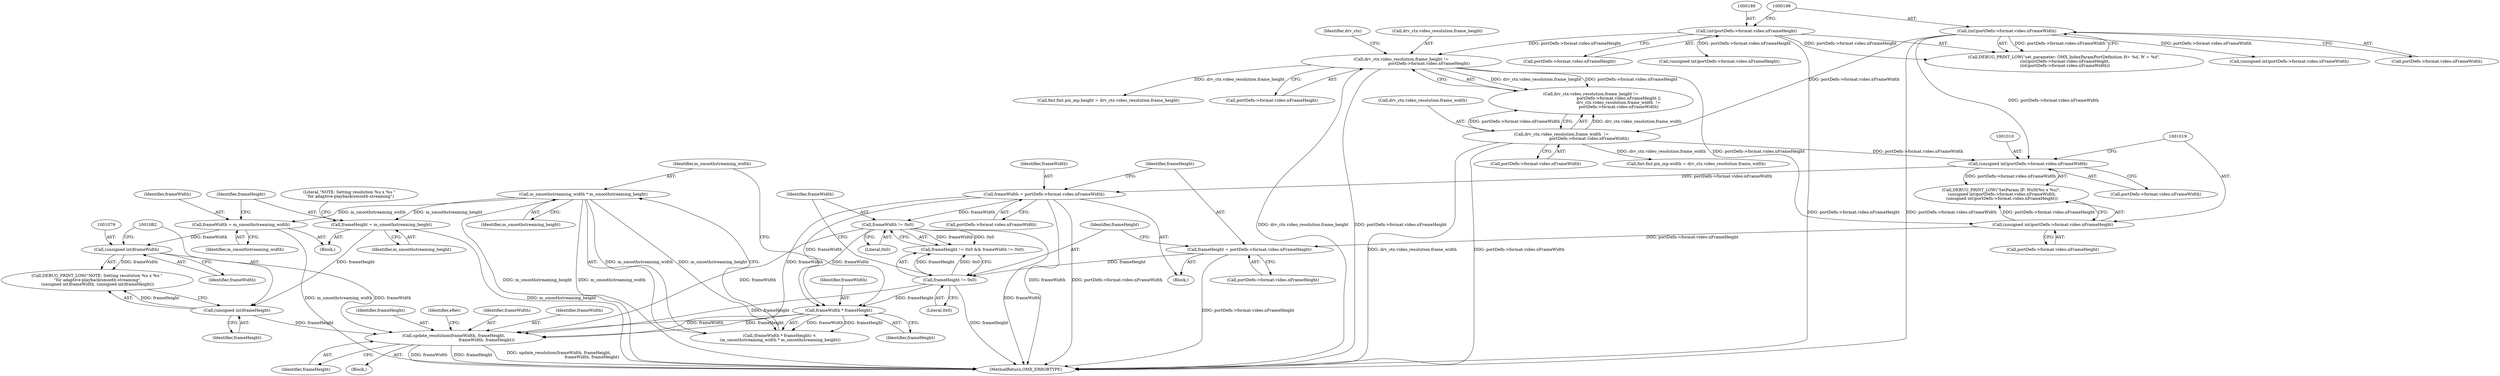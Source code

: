digraph "0_Android_560ccdb509a7b86186fac0fce1b25bd9a3e6a6e8_2@API" {
"1001084" [label="(Call,update_resolution(frameWidth, frameHeight,\n                                                   frameWidth, frameHeight))"];
"1001078" [label="(Call,(unsigned int)frameWidth)"];
"1001070" [label="(Call,frameWidth = m_smoothstreaming_width)"];
"1001066" [label="(Call,m_smoothstreaming_width * m_smoothstreaming_height)"];
"1001055" [label="(Call,frameWidth != 0x0)"];
"1001031" [label="(Call,frameWidth = portDefn->format.video.nFrameWidth)"];
"1001009" [label="(Call,(unsigned int)portDefn->format.video.nFrameWidth)"];
"1000993" [label="(Call,drv_ctx.video_resolution.frame_width  !=\n                                           portDefn->format.video.nFrameWidth)"];
"1000197" [label="(Call,(int)portDefn->format.video.nFrameWidth)"];
"1001063" [label="(Call,frameWidth * frameHeight)"];
"1001052" [label="(Call,frameHeight != 0x0)"];
"1001041" [label="(Call,frameHeight = portDefn->format.video.nFrameHeight)"];
"1001018" [label="(Call,(unsigned int)portDefn->format.video.nFrameHeight)"];
"1000980" [label="(Call,drv_ctx.video_resolution.frame_height !=\n                                           portDefn->format.video.nFrameHeight)"];
"1000188" [label="(Call,(int)portDefn->format.video.nFrameHeight)"];
"1001081" [label="(Call,(unsigned int)frameHeight)"];
"1001073" [label="(Call,frameHeight = m_smoothstreaming_height)"];
"1001072" [label="(Identifier,m_smoothstreaming_width)"];
"1000980" [label="(Call,drv_ctx.video_resolution.frame_height !=\n                                           portDefn->format.video.nFrameHeight)"];
"1001052" [label="(Call,frameHeight != 0x0)"];
"1001055" [label="(Call,frameWidth != 0x0)"];
"1000994" [label="(Call,drv_ctx.video_resolution.frame_width)"];
"1000186" [label="(Call,DEBUG_PRINT_LOW(\"set_parameter: OMX_IndexParamPortDefinition H= %d, W = %d\",\n (int)portDefn->format.video.nFrameHeight,\n (int)portDefn->format.video.nFrameWidth))"];
"1000234" [label="(Call,(unsigned int)portDefn->format.video.nFrameWidth)"];
"1000996" [label="(Identifier,drv_ctx)"];
"1000188" [label="(Call,(int)portDefn->format.video.nFrameHeight)"];
"1000993" [label="(Call,drv_ctx.video_resolution.frame_width  !=\n                                           portDefn->format.video.nFrameWidth)"];
"1001080" [label="(Identifier,frameWidth)"];
"1001057" [label="(Literal,0x0)"];
"1000981" [label="(Call,drv_ctx.video_resolution.frame_height)"];
"1001084" [label="(Call,update_resolution(frameWidth, frameHeight,\n                                                   frameWidth, frameHeight))"];
"1001086" [label="(Identifier,frameHeight)"];
"1001076" [label="(Call,DEBUG_PRINT_LOW(\"NOTE: Setting resolution %u x %u \"\n \"for adaptive-playback/smooth-streaming\",\n (unsigned int)frameWidth, (unsigned int)frameHeight))"];
"1001067" [label="(Identifier,m_smoothstreaming_width)"];
"1001054" [label="(Literal,0x0)"];
"1001106" [label="(Call,fmt.fmt.pix_mp.height = drv_ctx.video_resolution.frame_height)"];
"1001033" [label="(Call,portDefn->format.video.nFrameWidth)"];
"1001077" [label="(Literal,\"NOTE: Setting resolution %u x %u \"\n \"for adaptive-playback/smooth-streaming\")"];
"1001070" [label="(Call,frameWidth = m_smoothstreaming_width)"];
"1001074" [label="(Identifier,frameHeight)"];
"1001088" [label="(Identifier,frameHeight)"];
"1001065" [label="(Identifier,frameHeight)"];
"1001011" [label="(Call,portDefn->format.video.nFrameWidth)"];
"1001020" [label="(Call,portDefn->format.video.nFrameHeight)"];
"1001066" [label="(Call,m_smoothstreaming_width * m_smoothstreaming_height)"];
"1001009" [label="(Call,(unsigned int)portDefn->format.video.nFrameWidth)"];
"1000979" [label="(Call,drv_ctx.video_resolution.frame_height !=\n                                           portDefn->format.video.nFrameHeight ||\n                                           drv_ctx.video_resolution.frame_width  !=\n                                           portDefn->format.video.nFrameWidth)"];
"1001073" [label="(Call,frameHeight = m_smoothstreaming_height)"];
"1001032" [label="(Identifier,frameWidth)"];
"1001064" [label="(Identifier,frameWidth)"];
"1001053" [label="(Identifier,frameHeight)"];
"1001062" [label="(Call,(frameWidth * frameHeight) <\n (m_smoothstreaming_width * m_smoothstreaming_height))"];
"1001090" [label="(Identifier,eRet)"];
"1001068" [label="(Identifier,m_smoothstreaming_height)"];
"1000199" [label="(Call,portDefn->format.video.nFrameWidth)"];
"1001075" [label="(Identifier,m_smoothstreaming_height)"];
"1000243" [label="(Call,(unsigned int)portDefn->format.video.nFrameHeight)"];
"1003102" [label="(MethodReturn,OMX_ERRORTYPE)"];
"1001081" [label="(Call,(unsigned int)frameHeight)"];
"1001042" [label="(Identifier,frameHeight)"];
"1000197" [label="(Call,(int)portDefn->format.video.nFrameWidth)"];
"1001119" [label="(Call,fmt.fmt.pix_mp.width = drv_ctx.video_resolution.frame_width)"];
"1001078" [label="(Call,(unsigned int)frameWidth)"];
"1001069" [label="(Block,)"];
"1001043" [label="(Call,portDefn->format.video.nFrameHeight)"];
"1000190" [label="(Call,portDefn->format.video.nFrameHeight)"];
"1001018" [label="(Call,(unsigned int)portDefn->format.video.nFrameHeight)"];
"1001041" [label="(Call,frameHeight = portDefn->format.video.nFrameHeight)"];
"1001063" [label="(Call,frameWidth * frameHeight)"];
"1000999" [label="(Call,portDefn->format.video.nFrameWidth)"];
"1001031" [label="(Call,frameWidth = portDefn->format.video.nFrameWidth)"];
"1001083" [label="(Identifier,frameHeight)"];
"1001087" [label="(Identifier,frameWidth)"];
"1001051" [label="(Call,frameHeight != 0x0 && frameWidth != 0x0)"];
"1001007" [label="(Call,DEBUG_PRINT_LOW(\"SetParam IP: WxH(%u x %u)\",\n (unsigned int)portDefn->format.video.nFrameWidth,\n (unsigned int)portDefn->format.video.nFrameHeight))"];
"1001058" [label="(Block,)"];
"1001071" [label="(Identifier,frameWidth)"];
"1001006" [label="(Block,)"];
"1001056" [label="(Identifier,frameWidth)"];
"1000986" [label="(Call,portDefn->format.video.nFrameHeight)"];
"1001085" [label="(Identifier,frameWidth)"];
"1001084" -> "1001058"  [label="AST: "];
"1001084" -> "1001088"  [label="CFG: "];
"1001085" -> "1001084"  [label="AST: "];
"1001086" -> "1001084"  [label="AST: "];
"1001087" -> "1001084"  [label="AST: "];
"1001088" -> "1001084"  [label="AST: "];
"1001090" -> "1001084"  [label="CFG: "];
"1001084" -> "1003102"  [label="DDG: frameWidth"];
"1001084" -> "1003102"  [label="DDG: frameHeight"];
"1001084" -> "1003102"  [label="DDG: update_resolution(frameWidth, frameHeight,\n                                                   frameWidth, frameHeight)"];
"1001078" -> "1001084"  [label="DDG: frameWidth"];
"1001055" -> "1001084"  [label="DDG: frameWidth"];
"1001063" -> "1001084"  [label="DDG: frameWidth"];
"1001063" -> "1001084"  [label="DDG: frameHeight"];
"1001031" -> "1001084"  [label="DDG: frameWidth"];
"1001081" -> "1001084"  [label="DDG: frameHeight"];
"1001052" -> "1001084"  [label="DDG: frameHeight"];
"1001078" -> "1001076"  [label="AST: "];
"1001078" -> "1001080"  [label="CFG: "];
"1001079" -> "1001078"  [label="AST: "];
"1001080" -> "1001078"  [label="AST: "];
"1001082" -> "1001078"  [label="CFG: "];
"1001078" -> "1001076"  [label="DDG: frameWidth"];
"1001070" -> "1001078"  [label="DDG: frameWidth"];
"1001070" -> "1001069"  [label="AST: "];
"1001070" -> "1001072"  [label="CFG: "];
"1001071" -> "1001070"  [label="AST: "];
"1001072" -> "1001070"  [label="AST: "];
"1001074" -> "1001070"  [label="CFG: "];
"1001070" -> "1003102"  [label="DDG: m_smoothstreaming_width"];
"1001066" -> "1001070"  [label="DDG: m_smoothstreaming_width"];
"1001066" -> "1001062"  [label="AST: "];
"1001066" -> "1001068"  [label="CFG: "];
"1001067" -> "1001066"  [label="AST: "];
"1001068" -> "1001066"  [label="AST: "];
"1001062" -> "1001066"  [label="CFG: "];
"1001066" -> "1003102"  [label="DDG: m_smoothstreaming_height"];
"1001066" -> "1003102"  [label="DDG: m_smoothstreaming_width"];
"1001066" -> "1001062"  [label="DDG: m_smoothstreaming_width"];
"1001066" -> "1001062"  [label="DDG: m_smoothstreaming_height"];
"1001066" -> "1001073"  [label="DDG: m_smoothstreaming_height"];
"1001055" -> "1001051"  [label="AST: "];
"1001055" -> "1001057"  [label="CFG: "];
"1001056" -> "1001055"  [label="AST: "];
"1001057" -> "1001055"  [label="AST: "];
"1001051" -> "1001055"  [label="CFG: "];
"1001055" -> "1003102"  [label="DDG: frameWidth"];
"1001055" -> "1001051"  [label="DDG: frameWidth"];
"1001055" -> "1001051"  [label="DDG: 0x0"];
"1001031" -> "1001055"  [label="DDG: frameWidth"];
"1001055" -> "1001063"  [label="DDG: frameWidth"];
"1001031" -> "1001006"  [label="AST: "];
"1001031" -> "1001033"  [label="CFG: "];
"1001032" -> "1001031"  [label="AST: "];
"1001033" -> "1001031"  [label="AST: "];
"1001042" -> "1001031"  [label="CFG: "];
"1001031" -> "1003102"  [label="DDG: portDefn->format.video.nFrameWidth"];
"1001031" -> "1003102"  [label="DDG: frameWidth"];
"1001009" -> "1001031"  [label="DDG: portDefn->format.video.nFrameWidth"];
"1001031" -> "1001063"  [label="DDG: frameWidth"];
"1001009" -> "1001007"  [label="AST: "];
"1001009" -> "1001011"  [label="CFG: "];
"1001010" -> "1001009"  [label="AST: "];
"1001011" -> "1001009"  [label="AST: "];
"1001019" -> "1001009"  [label="CFG: "];
"1001009" -> "1001007"  [label="DDG: portDefn->format.video.nFrameWidth"];
"1000993" -> "1001009"  [label="DDG: portDefn->format.video.nFrameWidth"];
"1000197" -> "1001009"  [label="DDG: portDefn->format.video.nFrameWidth"];
"1000993" -> "1000979"  [label="AST: "];
"1000993" -> "1000999"  [label="CFG: "];
"1000994" -> "1000993"  [label="AST: "];
"1000999" -> "1000993"  [label="AST: "];
"1000979" -> "1000993"  [label="CFG: "];
"1000993" -> "1003102"  [label="DDG: portDefn->format.video.nFrameWidth"];
"1000993" -> "1003102"  [label="DDG: drv_ctx.video_resolution.frame_width"];
"1000993" -> "1000979"  [label="DDG: drv_ctx.video_resolution.frame_width"];
"1000993" -> "1000979"  [label="DDG: portDefn->format.video.nFrameWidth"];
"1000197" -> "1000993"  [label="DDG: portDefn->format.video.nFrameWidth"];
"1000993" -> "1001119"  [label="DDG: drv_ctx.video_resolution.frame_width"];
"1000197" -> "1000186"  [label="AST: "];
"1000197" -> "1000199"  [label="CFG: "];
"1000198" -> "1000197"  [label="AST: "];
"1000199" -> "1000197"  [label="AST: "];
"1000186" -> "1000197"  [label="CFG: "];
"1000197" -> "1003102"  [label="DDG: portDefn->format.video.nFrameWidth"];
"1000197" -> "1000186"  [label="DDG: portDefn->format.video.nFrameWidth"];
"1000197" -> "1000234"  [label="DDG: portDefn->format.video.nFrameWidth"];
"1001063" -> "1001062"  [label="AST: "];
"1001063" -> "1001065"  [label="CFG: "];
"1001064" -> "1001063"  [label="AST: "];
"1001065" -> "1001063"  [label="AST: "];
"1001067" -> "1001063"  [label="CFG: "];
"1001063" -> "1001062"  [label="DDG: frameWidth"];
"1001063" -> "1001062"  [label="DDG: frameHeight"];
"1001052" -> "1001063"  [label="DDG: frameHeight"];
"1001052" -> "1001051"  [label="AST: "];
"1001052" -> "1001054"  [label="CFG: "];
"1001053" -> "1001052"  [label="AST: "];
"1001054" -> "1001052"  [label="AST: "];
"1001056" -> "1001052"  [label="CFG: "];
"1001051" -> "1001052"  [label="CFG: "];
"1001052" -> "1003102"  [label="DDG: frameHeight"];
"1001052" -> "1001051"  [label="DDG: frameHeight"];
"1001052" -> "1001051"  [label="DDG: 0x0"];
"1001041" -> "1001052"  [label="DDG: frameHeight"];
"1001041" -> "1001006"  [label="AST: "];
"1001041" -> "1001043"  [label="CFG: "];
"1001042" -> "1001041"  [label="AST: "];
"1001043" -> "1001041"  [label="AST: "];
"1001053" -> "1001041"  [label="CFG: "];
"1001041" -> "1003102"  [label="DDG: portDefn->format.video.nFrameHeight"];
"1001018" -> "1001041"  [label="DDG: portDefn->format.video.nFrameHeight"];
"1001018" -> "1001007"  [label="AST: "];
"1001018" -> "1001020"  [label="CFG: "];
"1001019" -> "1001018"  [label="AST: "];
"1001020" -> "1001018"  [label="AST: "];
"1001007" -> "1001018"  [label="CFG: "];
"1001018" -> "1001007"  [label="DDG: portDefn->format.video.nFrameHeight"];
"1000980" -> "1001018"  [label="DDG: portDefn->format.video.nFrameHeight"];
"1000980" -> "1000979"  [label="AST: "];
"1000980" -> "1000986"  [label="CFG: "];
"1000981" -> "1000980"  [label="AST: "];
"1000986" -> "1000980"  [label="AST: "];
"1000996" -> "1000980"  [label="CFG: "];
"1000979" -> "1000980"  [label="CFG: "];
"1000980" -> "1003102"  [label="DDG: drv_ctx.video_resolution.frame_height"];
"1000980" -> "1003102"  [label="DDG: portDefn->format.video.nFrameHeight"];
"1000980" -> "1000979"  [label="DDG: drv_ctx.video_resolution.frame_height"];
"1000980" -> "1000979"  [label="DDG: portDefn->format.video.nFrameHeight"];
"1000188" -> "1000980"  [label="DDG: portDefn->format.video.nFrameHeight"];
"1000980" -> "1001106"  [label="DDG: drv_ctx.video_resolution.frame_height"];
"1000188" -> "1000186"  [label="AST: "];
"1000188" -> "1000190"  [label="CFG: "];
"1000189" -> "1000188"  [label="AST: "];
"1000190" -> "1000188"  [label="AST: "];
"1000198" -> "1000188"  [label="CFG: "];
"1000188" -> "1003102"  [label="DDG: portDefn->format.video.nFrameHeight"];
"1000188" -> "1000186"  [label="DDG: portDefn->format.video.nFrameHeight"];
"1000188" -> "1000243"  [label="DDG: portDefn->format.video.nFrameHeight"];
"1001081" -> "1001076"  [label="AST: "];
"1001081" -> "1001083"  [label="CFG: "];
"1001082" -> "1001081"  [label="AST: "];
"1001083" -> "1001081"  [label="AST: "];
"1001076" -> "1001081"  [label="CFG: "];
"1001081" -> "1001076"  [label="DDG: frameHeight"];
"1001073" -> "1001081"  [label="DDG: frameHeight"];
"1001073" -> "1001069"  [label="AST: "];
"1001073" -> "1001075"  [label="CFG: "];
"1001074" -> "1001073"  [label="AST: "];
"1001075" -> "1001073"  [label="AST: "];
"1001077" -> "1001073"  [label="CFG: "];
"1001073" -> "1003102"  [label="DDG: m_smoothstreaming_height"];
}
